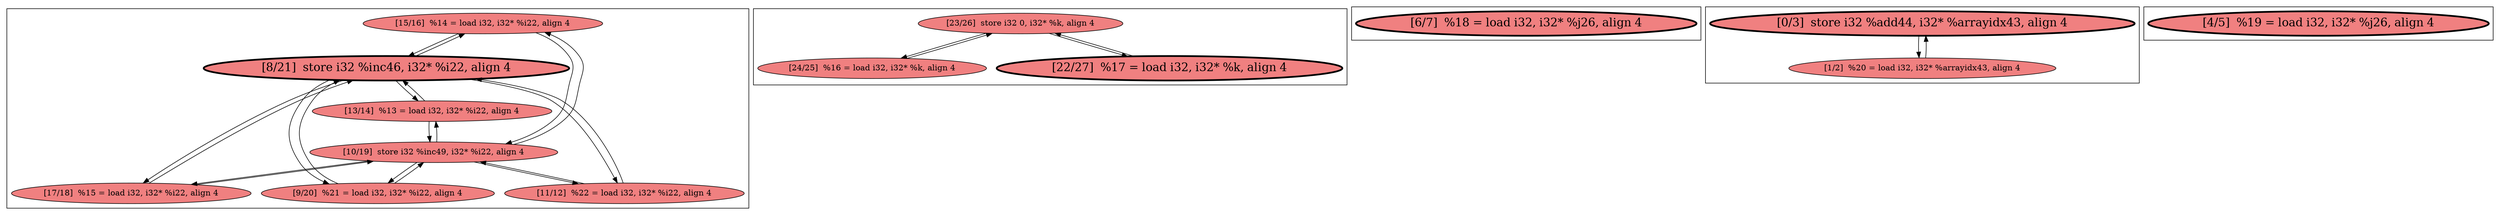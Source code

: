 
digraph G {





subgraph cluster4 {


node269 [fillcolor=lightcoral,label="[15/16]  %14 = load i32, i32* %i22, align 4",shape=ellipse,style=filled ]
node264 [fillcolor=lightcoral,label="[11/12]  %22 = load i32, i32* %i22, align 4",shape=ellipse,style=filled ]
node263 [penwidth=3.0,fontsize=20,fillcolor=lightcoral,label="[8/21]  store i32 %inc46, i32* %i22, align 4",shape=ellipse,style=filled ]
node265 [fillcolor=lightcoral,label="[17/18]  %15 = load i32, i32* %i22, align 4",shape=ellipse,style=filled ]
node267 [fillcolor=lightcoral,label="[10/19]  store i32 %inc49, i32* %i22, align 4",shape=ellipse,style=filled ]
node266 [fillcolor=lightcoral,label="[9/20]  %21 = load i32, i32* %i22, align 4",shape=ellipse,style=filled ]
node268 [fillcolor=lightcoral,label="[13/14]  %13 = load i32, i32* %i22, align 4",shape=ellipse,style=filled ]

node269->node267 [ ]
node268->node263 [ ]
node263->node266 [ ]
node267->node269 [ ]
node265->node263 [ ]
node263->node265 [ ]
node264->node263 [ ]
node268->node267 [ ]
node263->node269 [ ]
node265->node267 [ ]
node263->node264 [ ]
node266->node263 [ ]
node264->node267 [ ]
node263->node268 [ ]
node267->node268 [ ]
node267->node265 [ ]
node269->node263 [ ]
node266->node267 [ ]
node267->node264 [ ]
node267->node266 [ ]


}

subgraph cluster3 {


node262 [fillcolor=lightcoral,label="[23/26]  store i32 0, i32* %k, align 4",shape=ellipse,style=filled ]
node260 [fillcolor=lightcoral,label="[24/25]  %16 = load i32, i32* %k, align 4",shape=ellipse,style=filled ]
node261 [penwidth=3.0,fontsize=20,fillcolor=lightcoral,label="[22/27]  %17 = load i32, i32* %k, align 4",shape=ellipse,style=filled ]

node261->node262 [ ]
node262->node261 [ ]
node262->node260 [ ]
node260->node262 [ ]


}

subgraph cluster2 {


node259 [penwidth=3.0,fontsize=20,fillcolor=lightcoral,label="[6/7]  %18 = load i32, i32* %j26, align 4",shape=ellipse,style=filled ]



}

subgraph cluster0 {


node257 [penwidth=3.0,fontsize=20,fillcolor=lightcoral,label="[0/3]  store i32 %add44, i32* %arrayidx43, align 4",shape=ellipse,style=filled ]
node256 [fillcolor=lightcoral,label="[1/2]  %20 = load i32, i32* %arrayidx43, align 4",shape=ellipse,style=filled ]

node256->node257 [ ]
node257->node256 [ ]


}

subgraph cluster1 {


node258 [penwidth=3.0,fontsize=20,fillcolor=lightcoral,label="[4/5]  %19 = load i32, i32* %j26, align 4",shape=ellipse,style=filled ]



}

}
